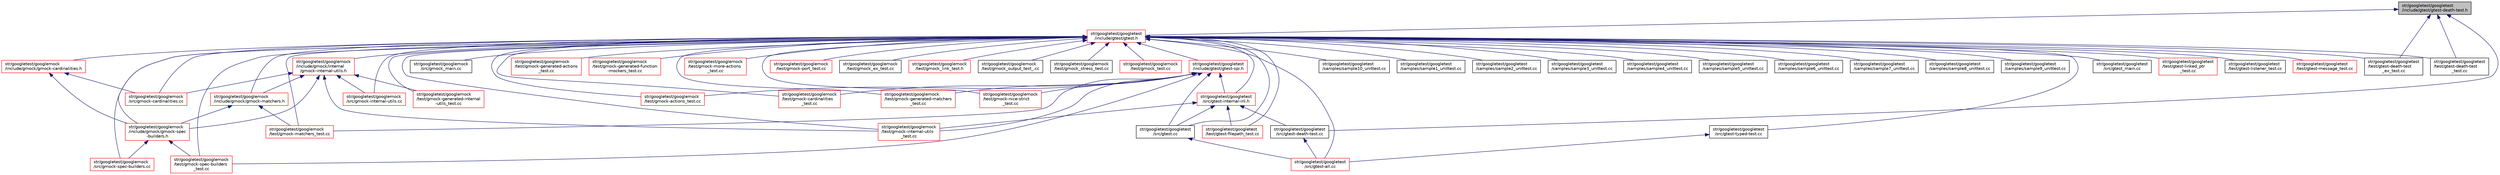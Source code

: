digraph "str/googletest/googletest/include/gtest/gtest-death-test.h"
{
  edge [fontname="Helvetica",fontsize="10",labelfontname="Helvetica",labelfontsize="10"];
  node [fontname="Helvetica",fontsize="10",shape=record];
  Node33 [label="str/googletest/googletest\l/include/gtest/gtest-death-test.h",height=0.2,width=0.4,color="black", fillcolor="grey75", style="filled", fontcolor="black"];
  Node33 -> Node34 [dir="back",color="midnightblue",fontsize="10",style="solid",fontname="Helvetica"];
  Node34 [label="str/googletest/googletest\l/include/gtest/gtest.h",height=0.2,width=0.4,color="red", fillcolor="white", style="filled",URL="$d8/d73/gtest_8h.html"];
  Node34 -> Node35 [dir="back",color="midnightblue",fontsize="10",style="solid",fontname="Helvetica"];
  Node35 [label="str/googletest/googlemock\l/include/gmock/gmock-cardinalities.h",height=0.2,width=0.4,color="red", fillcolor="white", style="filled",URL="$d9/dab/gmock-cardinalities_8h.html"];
  Node35 -> Node36 [dir="back",color="midnightblue",fontsize="10",style="solid",fontname="Helvetica"];
  Node36 [label="str/googletest/googlemock\l/include/gmock/gmock-spec\l-builders.h",height=0.2,width=0.4,color="red", fillcolor="white", style="filled",URL="$de/d98/gmock-spec-builders_8h.html"];
  Node36 -> Node41 [dir="back",color="midnightblue",fontsize="10",style="solid",fontname="Helvetica"];
  Node41 [label="str/googletest/googlemock\l/src/gmock-spec-builders.cc",height=0.2,width=0.4,color="red", fillcolor="white", style="filled",URL="$d8/d4d/gmock-spec-builders_8cc.html"];
  Node36 -> Node54 [dir="back",color="midnightblue",fontsize="10",style="solid",fontname="Helvetica"];
  Node54 [label="str/googletest/googlemock\l/test/gmock-spec-builders\l_test.cc",height=0.2,width=0.4,color="red", fillcolor="white", style="filled",URL="$d4/d79/gmock-spec-builders__test_8cc.html"];
  Node35 -> Node68 [dir="back",color="midnightblue",fontsize="10",style="solid",fontname="Helvetica"];
  Node68 [label="str/googletest/googlemock\l/src/gmock-cardinalities.cc",height=0.2,width=0.4,color="red", fillcolor="white", style="filled",URL="$d8/d4c/gmock-cardinalities_8cc.html"];
  Node34 -> Node69 [dir="back",color="midnightblue",fontsize="10",style="solid",fontname="Helvetica"];
  Node69 [label="str/googletest/googlemock\l/include/gmock/gmock-matchers.h",height=0.2,width=0.4,color="red", fillcolor="white", style="filled",URL="$dc/db1/gmock-matchers_8h.html"];
  Node69 -> Node36 [dir="back",color="midnightblue",fontsize="10",style="solid",fontname="Helvetica"];
  Node69 -> Node51 [dir="back",color="midnightblue",fontsize="10",style="solid",fontname="Helvetica"];
  Node51 [label="str/googletest/googlemock\l/test/gmock-matchers_test.cc",height=0.2,width=0.4,color="red", fillcolor="white", style="filled",URL="$d6/d74/gmock-matchers__test_8cc.html"];
  Node34 -> Node36 [dir="back",color="midnightblue",fontsize="10",style="solid",fontname="Helvetica"];
  Node34 -> Node73 [dir="back",color="midnightblue",fontsize="10",style="solid",fontname="Helvetica"];
  Node73 [label="str/googletest/googlemock\l/include/gmock/internal\l/gmock-internal-utils.h",height=0.2,width=0.4,color="red", fillcolor="white", style="filled",URL="$dc/dea/gmock-internal-utils_8h.html"];
  Node73 -> Node69 [dir="back",color="midnightblue",fontsize="10",style="solid",fontname="Helvetica"];
  Node73 -> Node36 [dir="back",color="midnightblue",fontsize="10",style="solid",fontname="Helvetica"];
  Node73 -> Node68 [dir="back",color="midnightblue",fontsize="10",style="solid",fontname="Helvetica"];
  Node73 -> Node40 [dir="back",color="midnightblue",fontsize="10",style="solid",fontname="Helvetica"];
  Node40 [label="str/googletest/googlemock\l/src/gmock-internal-utils.cc",height=0.2,width=0.4,color="red", fillcolor="white", style="filled",URL="$db/d0e/gmock-internal-utils_8cc.html"];
  Node73 -> Node77 [dir="back",color="midnightblue",fontsize="10",style="solid",fontname="Helvetica"];
  Node77 [label="str/googletest/googlemock\l/test/gmock-generated-internal\l-utils_test.cc",height=0.2,width=0.4,color="red", fillcolor="white", style="filled",URL="$d2/d0b/gmock-generated-internal-utils__test_8cc.html"];
  Node73 -> Node50 [dir="back",color="midnightblue",fontsize="10",style="solid",fontname="Helvetica"];
  Node50 [label="str/googletest/googlemock\l/test/gmock-internal-utils\l_test.cc",height=0.2,width=0.4,color="red", fillcolor="white", style="filled",URL="$d2/d16/gmock-internal-utils__test_8cc.html"];
  Node34 -> Node68 [dir="back",color="midnightblue",fontsize="10",style="solid",fontname="Helvetica"];
  Node34 -> Node40 [dir="back",color="midnightblue",fontsize="10",style="solid",fontname="Helvetica"];
  Node34 -> Node41 [dir="back",color="midnightblue",fontsize="10",style="solid",fontname="Helvetica"];
  Node34 -> Node43 [dir="back",color="midnightblue",fontsize="10",style="solid",fontname="Helvetica"];
  Node43 [label="str/googletest/googlemock\l/src/gmock_main.cc",height=0.2,width=0.4,color="black", fillcolor="white", style="filled",URL="$dd/d93/gmock__main_8cc.html"];
  Node34 -> Node44 [dir="back",color="midnightblue",fontsize="10",style="solid",fontname="Helvetica"];
  Node44 [label="str/googletest/googlemock\l/test/gmock-actions_test.cc",height=0.2,width=0.4,color="red", fillcolor="white", style="filled",URL="$d0/d81/gmock-actions__test_8cc.html"];
  Node34 -> Node46 [dir="back",color="midnightblue",fontsize="10",style="solid",fontname="Helvetica"];
  Node46 [label="str/googletest/googlemock\l/test/gmock-cardinalities\l_test.cc",height=0.2,width=0.4,color="red", fillcolor="white", style="filled",URL="$d9/d45/gmock-cardinalities__test_8cc.html"];
  Node34 -> Node47 [dir="back",color="midnightblue",fontsize="10",style="solid",fontname="Helvetica"];
  Node47 [label="str/googletest/googlemock\l/test/gmock-generated-actions\l_test.cc",height=0.2,width=0.4,color="red", fillcolor="white", style="filled",URL="$d1/d2e/gmock-generated-actions__test_8cc.html"];
  Node34 -> Node48 [dir="back",color="midnightblue",fontsize="10",style="solid",fontname="Helvetica"];
  Node48 [label="str/googletest/googlemock\l/test/gmock-generated-function\l-mockers_test.cc",height=0.2,width=0.4,color="red", fillcolor="white", style="filled",URL="$d3/dcf/gmock-generated-function-mockers__test_8cc.html"];
  Node34 -> Node77 [dir="back",color="midnightblue",fontsize="10",style="solid",fontname="Helvetica"];
  Node34 -> Node49 [dir="back",color="midnightblue",fontsize="10",style="solid",fontname="Helvetica"];
  Node49 [label="str/googletest/googlemock\l/test/gmock-generated-matchers\l_test.cc",height=0.2,width=0.4,color="red", fillcolor="white", style="filled",URL="$d1/d5b/gmock-generated-matchers__test_8cc.html"];
  Node34 -> Node50 [dir="back",color="midnightblue",fontsize="10",style="solid",fontname="Helvetica"];
  Node34 -> Node51 [dir="back",color="midnightblue",fontsize="10",style="solid",fontname="Helvetica"];
  Node34 -> Node52 [dir="back",color="midnightblue",fontsize="10",style="solid",fontname="Helvetica"];
  Node52 [label="str/googletest/googlemock\l/test/gmock-more-actions\l_test.cc",height=0.2,width=0.4,color="red", fillcolor="white", style="filled",URL="$d6/df4/gmock-more-actions__test_8cc.html"];
  Node34 -> Node53 [dir="back",color="midnightblue",fontsize="10",style="solid",fontname="Helvetica"];
  Node53 [label="str/googletest/googlemock\l/test/gmock-nice-strict\l_test.cc",height=0.2,width=0.4,color="red", fillcolor="white", style="filled",URL="$d4/d2e/gmock-nice-strict__test_8cc.html"];
  Node34 -> Node78 [dir="back",color="midnightblue",fontsize="10",style="solid",fontname="Helvetica"];
  Node78 [label="str/googletest/googlemock\l/test/gmock-port_test.cc",height=0.2,width=0.4,color="red", fillcolor="white", style="filled",URL="$df/de5/gmock-port__test_8cc.html"];
  Node34 -> Node54 [dir="back",color="midnightblue",fontsize="10",style="solid",fontname="Helvetica"];
  Node34 -> Node55 [dir="back",color="midnightblue",fontsize="10",style="solid",fontname="Helvetica"];
  Node55 [label="str/googletest/googlemock\l/test/gmock_ex_test.cc",height=0.2,width=0.4,color="black", fillcolor="white", style="filled",URL="$d4/d18/gmock__ex__test_8cc.html"];
  Node34 -> Node57 [dir="back",color="midnightblue",fontsize="10",style="solid",fontname="Helvetica"];
  Node57 [label="str/googletest/googlemock\l/test/gmock_link_test.h",height=0.2,width=0.4,color="red", fillcolor="white", style="filled",URL="$d8/dce/gmock__link__test_8h.html"];
  Node34 -> Node60 [dir="back",color="midnightblue",fontsize="10",style="solid",fontname="Helvetica"];
  Node60 [label="str/googletest/googlemock\l/test/gmock_output_test_.cc",height=0.2,width=0.4,color="black", fillcolor="white", style="filled",URL="$db/d29/gmock__output__test___8cc.html"];
  Node34 -> Node61 [dir="back",color="midnightblue",fontsize="10",style="solid",fontname="Helvetica"];
  Node61 [label="str/googletest/googlemock\l/test/gmock_stress_test.cc",height=0.2,width=0.4,color="black", fillcolor="white", style="filled",URL="$da/d1d/gmock__stress__test_8cc.html"];
  Node34 -> Node62 [dir="back",color="midnightblue",fontsize="10",style="solid",fontname="Helvetica"];
  Node62 [label="str/googletest/googlemock\l/test/gmock_test.cc",height=0.2,width=0.4,color="red", fillcolor="white", style="filled",URL="$d0/d02/gmock__test_8cc.html"];
  Node34 -> Node79 [dir="back",color="midnightblue",fontsize="10",style="solid",fontname="Helvetica"];
  Node79 [label="str/googletest/googletest\l/include/gtest/gtest-spi.h",height=0.2,width=0.4,color="red", fillcolor="white", style="filled",URL="$dc/dbe/gtest-spi_8h.html"];
  Node79 -> Node44 [dir="back",color="midnightblue",fontsize="10",style="solid",fontname="Helvetica"];
  Node79 -> Node46 [dir="back",color="midnightblue",fontsize="10",style="solid",fontname="Helvetica"];
  Node79 -> Node49 [dir="back",color="midnightblue",fontsize="10",style="solid",fontname="Helvetica"];
  Node79 -> Node50 [dir="back",color="midnightblue",fontsize="10",style="solid",fontname="Helvetica"];
  Node79 -> Node51 [dir="back",color="midnightblue",fontsize="10",style="solid",fontname="Helvetica"];
  Node79 -> Node53 [dir="back",color="midnightblue",fontsize="10",style="solid",fontname="Helvetica"];
  Node79 -> Node54 [dir="back",color="midnightblue",fontsize="10",style="solid",fontname="Helvetica"];
  Node79 -> Node80 [dir="back",color="midnightblue",fontsize="10",style="solid",fontname="Helvetica"];
  Node80 [label="str/googletest/googletest\l/src/gtest-internal-inl.h",height=0.2,width=0.4,color="red", fillcolor="white", style="filled",URL="$d0/da1/gtest-internal-inl_8h.html"];
  Node80 -> Node50 [dir="back",color="midnightblue",fontsize="10",style="solid",fontname="Helvetica"];
  Node80 -> Node81 [dir="back",color="midnightblue",fontsize="10",style="solid",fontname="Helvetica"];
  Node81 [label="str/googletest/googletest\l/src/gtest-death-test.cc",height=0.2,width=0.4,color="black", fillcolor="white", style="filled",URL="$de/d50/gtest-death-test_8cc.html"];
  Node81 -> Node82 [dir="back",color="midnightblue",fontsize="10",style="solid",fontname="Helvetica"];
  Node82 [label="str/googletest/googletest\l/src/gtest-all.cc",height=0.2,width=0.4,color="red", fillcolor="white", style="filled",URL="$d1/d8c/gtest-all_8cc.html"];
  Node80 -> Node86 [dir="back",color="midnightblue",fontsize="10",style="solid",fontname="Helvetica"];
  Node86 [label="str/googletest/googletest\l/src/gtest.cc",height=0.2,width=0.4,color="black", fillcolor="white", style="filled",URL="$df/d5b/gtest_8cc.html"];
  Node86 -> Node82 [dir="back",color="midnightblue",fontsize="10",style="solid",fontname="Helvetica"];
  Node80 -> Node87 [dir="back",color="midnightblue",fontsize="10",style="solid",fontname="Helvetica"];
  Node87 [label="str/googletest/googletest\l/test/gtest-filepath_test.cc",height=0.2,width=0.4,color="red", fillcolor="white", style="filled",URL="$dc/d76/gtest-filepath__test_8cc.html"];
  Node79 -> Node86 [dir="back",color="midnightblue",fontsize="10",style="solid",fontname="Helvetica"];
  Node34 -> Node99 [dir="back",color="midnightblue",fontsize="10",style="solid",fontname="Helvetica"];
  Node99 [label="str/googletest/googletest\l/samples/sample10_unittest.cc",height=0.2,width=0.4,color="black", fillcolor="white", style="filled",URL="$de/d85/sample10__unittest_8cc.html"];
  Node34 -> Node100 [dir="back",color="midnightblue",fontsize="10",style="solid",fontname="Helvetica"];
  Node100 [label="str/googletest/googletest\l/samples/sample1_unittest.cc",height=0.2,width=0.4,color="black", fillcolor="white", style="filled",URL="$d9/db0/sample1__unittest_8cc.html"];
  Node34 -> Node101 [dir="back",color="midnightblue",fontsize="10",style="solid",fontname="Helvetica"];
  Node101 [label="str/googletest/googletest\l/samples/sample2_unittest.cc",height=0.2,width=0.4,color="black", fillcolor="white", style="filled",URL="$d2/d8a/sample2__unittest_8cc.html"];
  Node34 -> Node102 [dir="back",color="midnightblue",fontsize="10",style="solid",fontname="Helvetica"];
  Node102 [label="str/googletest/googletest\l/samples/sample3_unittest.cc",height=0.2,width=0.4,color="black", fillcolor="white", style="filled",URL="$d0/df8/sample3__unittest_8cc.html"];
  Node34 -> Node103 [dir="back",color="midnightblue",fontsize="10",style="solid",fontname="Helvetica"];
  Node103 [label="str/googletest/googletest\l/samples/sample4_unittest.cc",height=0.2,width=0.4,color="black", fillcolor="white", style="filled",URL="$dd/d97/sample4__unittest_8cc.html"];
  Node34 -> Node104 [dir="back",color="midnightblue",fontsize="10",style="solid",fontname="Helvetica"];
  Node104 [label="str/googletest/googletest\l/samples/sample5_unittest.cc",height=0.2,width=0.4,color="black", fillcolor="white", style="filled",URL="$d4/d38/sample5__unittest_8cc.html"];
  Node34 -> Node105 [dir="back",color="midnightblue",fontsize="10",style="solid",fontname="Helvetica"];
  Node105 [label="str/googletest/googletest\l/samples/sample6_unittest.cc",height=0.2,width=0.4,color="black", fillcolor="white", style="filled",URL="$d6/d7b/sample6__unittest_8cc.html"];
  Node34 -> Node106 [dir="back",color="midnightblue",fontsize="10",style="solid",fontname="Helvetica"];
  Node106 [label="str/googletest/googletest\l/samples/sample7_unittest.cc",height=0.2,width=0.4,color="black", fillcolor="white", style="filled",URL="$dc/d2c/sample7__unittest_8cc.html"];
  Node34 -> Node107 [dir="back",color="midnightblue",fontsize="10",style="solid",fontname="Helvetica"];
  Node107 [label="str/googletest/googletest\l/samples/sample8_unittest.cc",height=0.2,width=0.4,color="black", fillcolor="white", style="filled",URL="$d4/daf/sample8__unittest_8cc.html"];
  Node34 -> Node108 [dir="back",color="midnightblue",fontsize="10",style="solid",fontname="Helvetica"];
  Node108 [label="str/googletest/googletest\l/samples/sample9_unittest.cc",height=0.2,width=0.4,color="black", fillcolor="white", style="filled",URL="$df/dfb/sample9__unittest_8cc.html"];
  Node34 -> Node82 [dir="back",color="midnightblue",fontsize="10",style="solid",fontname="Helvetica"];
  Node34 -> Node80 [dir="back",color="midnightblue",fontsize="10",style="solid",fontname="Helvetica"];
  Node34 -> Node109 [dir="back",color="midnightblue",fontsize="10",style="solid",fontname="Helvetica"];
  Node109 [label="str/googletest/googletest\l/src/gtest-typed-test.cc",height=0.2,width=0.4,color="black", fillcolor="white", style="filled",URL="$d9/d5a/gtest-typed-test_8cc.html"];
  Node109 -> Node82 [dir="back",color="midnightblue",fontsize="10",style="solid",fontname="Helvetica"];
  Node34 -> Node86 [dir="back",color="midnightblue",fontsize="10",style="solid",fontname="Helvetica"];
  Node34 -> Node110 [dir="back",color="midnightblue",fontsize="10",style="solid",fontname="Helvetica"];
  Node110 [label="str/googletest/googletest\l/src/gtest_main.cc",height=0.2,width=0.4,color="black", fillcolor="white", style="filled",URL="$d3/d3a/gtest__main_8cc.html"];
  Node34 -> Node111 [dir="back",color="midnightblue",fontsize="10",style="solid",fontname="Helvetica"];
  Node111 [label="str/googletest/googletest\l/test/gtest-death-test\l_ex_test.cc",height=0.2,width=0.4,color="black", fillcolor="white", style="filled",URL="$de/d74/gtest-death-test__ex__test_8cc.html"];
  Node34 -> Node112 [dir="back",color="midnightblue",fontsize="10",style="solid",fontname="Helvetica"];
  Node112 [label="str/googletest/googletest\l/test/gtest-death-test\l_test.cc",height=0.2,width=0.4,color="black", fillcolor="white", style="filled",URL="$d8/d88/gtest-death-test__test_8cc.html"];
  Node34 -> Node87 [dir="back",color="midnightblue",fontsize="10",style="solid",fontname="Helvetica"];
  Node34 -> Node113 [dir="back",color="midnightblue",fontsize="10",style="solid",fontname="Helvetica"];
  Node113 [label="str/googletest/googletest\l/test/gtest-linked_ptr\l_test.cc",height=0.2,width=0.4,color="red", fillcolor="white", style="filled",URL="$d9/dc5/gtest-linked__ptr__test_8cc.html"];
  Node34 -> Node114 [dir="back",color="midnightblue",fontsize="10",style="solid",fontname="Helvetica"];
  Node114 [label="str/googletest/googletest\l/test/gtest-listener_test.cc",height=0.2,width=0.4,color="black", fillcolor="white", style="filled",URL="$de/d83/gtest-listener__test_8cc.html"];
  Node34 -> Node115 [dir="back",color="midnightblue",fontsize="10",style="solid",fontname="Helvetica"];
  Node115 [label="str/googletest/googletest\l/test/gtest-message_test.cc",height=0.2,width=0.4,color="red", fillcolor="white", style="filled",URL="$d9/df7/gtest-message__test_8cc.html"];
  Node33 -> Node81 [dir="back",color="midnightblue",fontsize="10",style="solid",fontname="Helvetica"];
  Node33 -> Node111 [dir="back",color="midnightblue",fontsize="10",style="solid",fontname="Helvetica"];
  Node33 -> Node112 [dir="back",color="midnightblue",fontsize="10",style="solid",fontname="Helvetica"];
}
